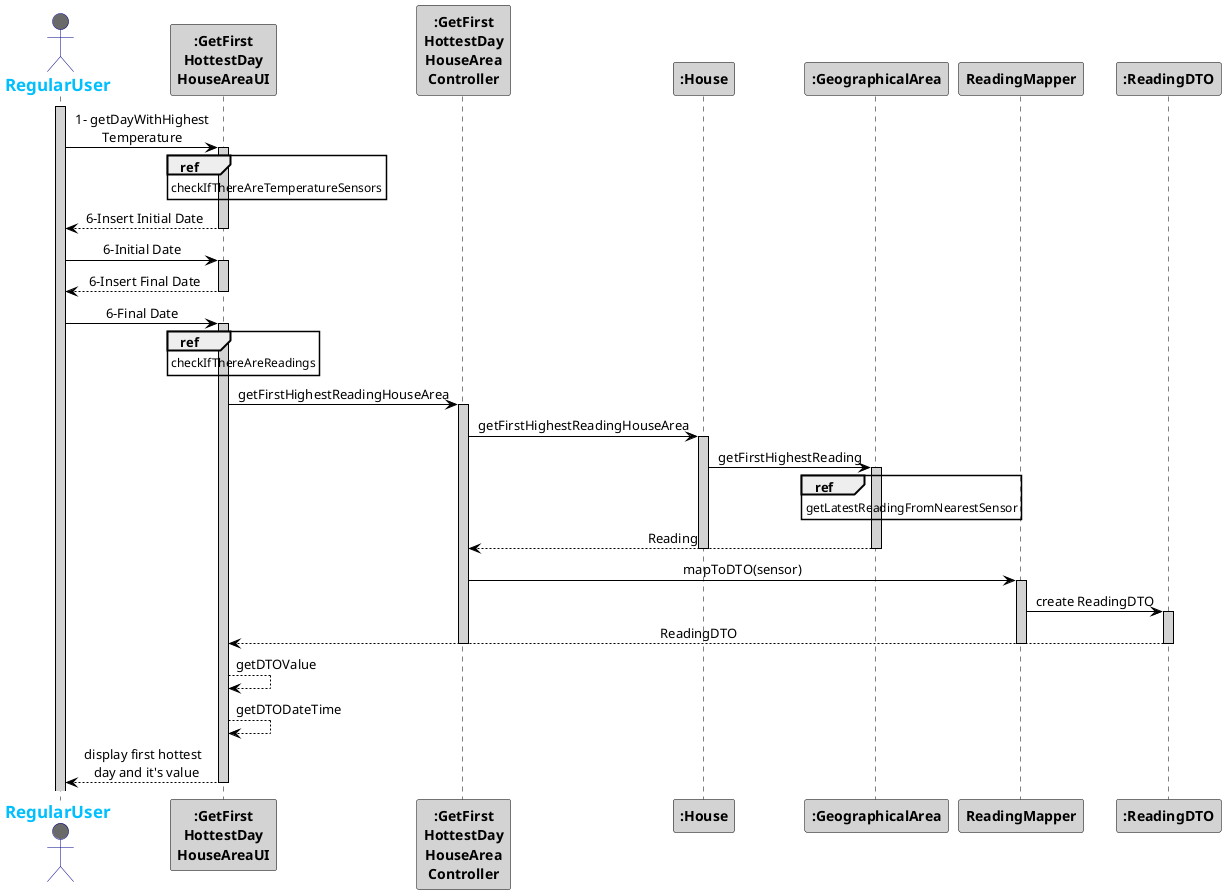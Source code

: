 @startuml
skinparam sequenceMessageAlign center
skinparam sequence {
    ArrowColor Black
    ActorBorderColor DarkBlue
    LifeLineBorderColor black
    LifeLineBackgroundColor LightGrey

    ParticipantBorderColor Black
    ParticipantBackgroundColor LightGrey
    ParticipantFontStyle Bold

    ActorBackgroundColor DimGrey
    ActorFontColor DeepSkyBlue
    ActorFontStyle Bold
    ActorFontSize 17
    ActorFontName Aapex
}

actor RegularUser
activate RegularUser
RegularUser -> ":GetFirst\nHottestDay\nHouseAreaUI": 1- getDayWithHighest\nTemperature
ref over ":GetFirst\nHottestDay\nHouseAreaUI"
checkIfThereAreTemperatureSensors
end
activate ":GetFirst\nHottestDay\nHouseAreaUI"



":GetFirst\nHottestDay\nHouseAreaUI" --> "RegularUser": 6-Insert Initial Date
deactivate ":GetFirst\nHottestDay\nHouseAreaUI"
":GetFirst\nHottestDay\nHouseAreaUI" <- "RegularUser": 6-Initial Date
activate ":GetFirst\nHottestDay\nHouseAreaUI"
":GetFirst\nHottestDay\nHouseAreaUI" --> "RegularUser": 6-Insert Final Date
deactivate ":GetFirst\nHottestDay\nHouseAreaUI"
":GetFirst\nHottestDay\nHouseAreaUI" <- "RegularUser": 6-Final Date
activate ":GetFirst\nHottestDay\nHouseAreaUI"
ref over ":GetFirst\nHottestDay\nHouseAreaUI"
checkIfThereAreReadings
end
":GetFirst\nHottestDay\nHouseAreaUI" -> ":GetFirst\nHottestDay\nHouseArea\nController": getFirstHighestReadingHouseArea
activate ":GetFirst\nHottestDay\nHouseArea\nController"
":GetFirst\nHottestDay\nHouseArea\nController" -> ":House": getFirstHighestReadingHouseArea
activate ":House"
":House" ->":GeographicalArea": getFirstHighestReading
activate ":GeographicalArea"
ref over ":GeographicalArea"
getLatestReadingFromNearestSensor
end

":GeographicalArea" --> ":GetFirst\nHottestDay\nHouseArea\nController" :Reading
deactivate ":GeographicalArea"
deactivate ":House"
":GetFirst\nHottestDay\nHouseArea\nController" ->"ReadingMapper": mapToDTO(sensor)
activate "ReadingMapper"
"ReadingMapper" -> ":ReadingDTO": create ReadingDTO
activate ":ReadingDTO"
":ReadingDTO" --> ":GetFirst\nHottestDay\nHouseAreaUI": ReadingDTO
deactivate ":ReadingDTO"

deactivate "ReadingMapper"
deactivate ":GetFirst\nHottestDay\nHouseArea\nController"


":GetFirst\nHottestDay\nHouseAreaUI" --> ":GetFirst\nHottestDay\nHouseAreaUI" : getDTOValue
":GetFirst\nHottestDay\nHouseAreaUI" --> ":GetFirst\nHottestDay\nHouseAreaUI" : getDTODateTime

":GetFirst\nHottestDay\nHouseAreaUI" --> RegularUser : display first hottest \n day and it's value
deactivate ":GetFirst\nHottestDay\nHouseAreaUI"

@enduml